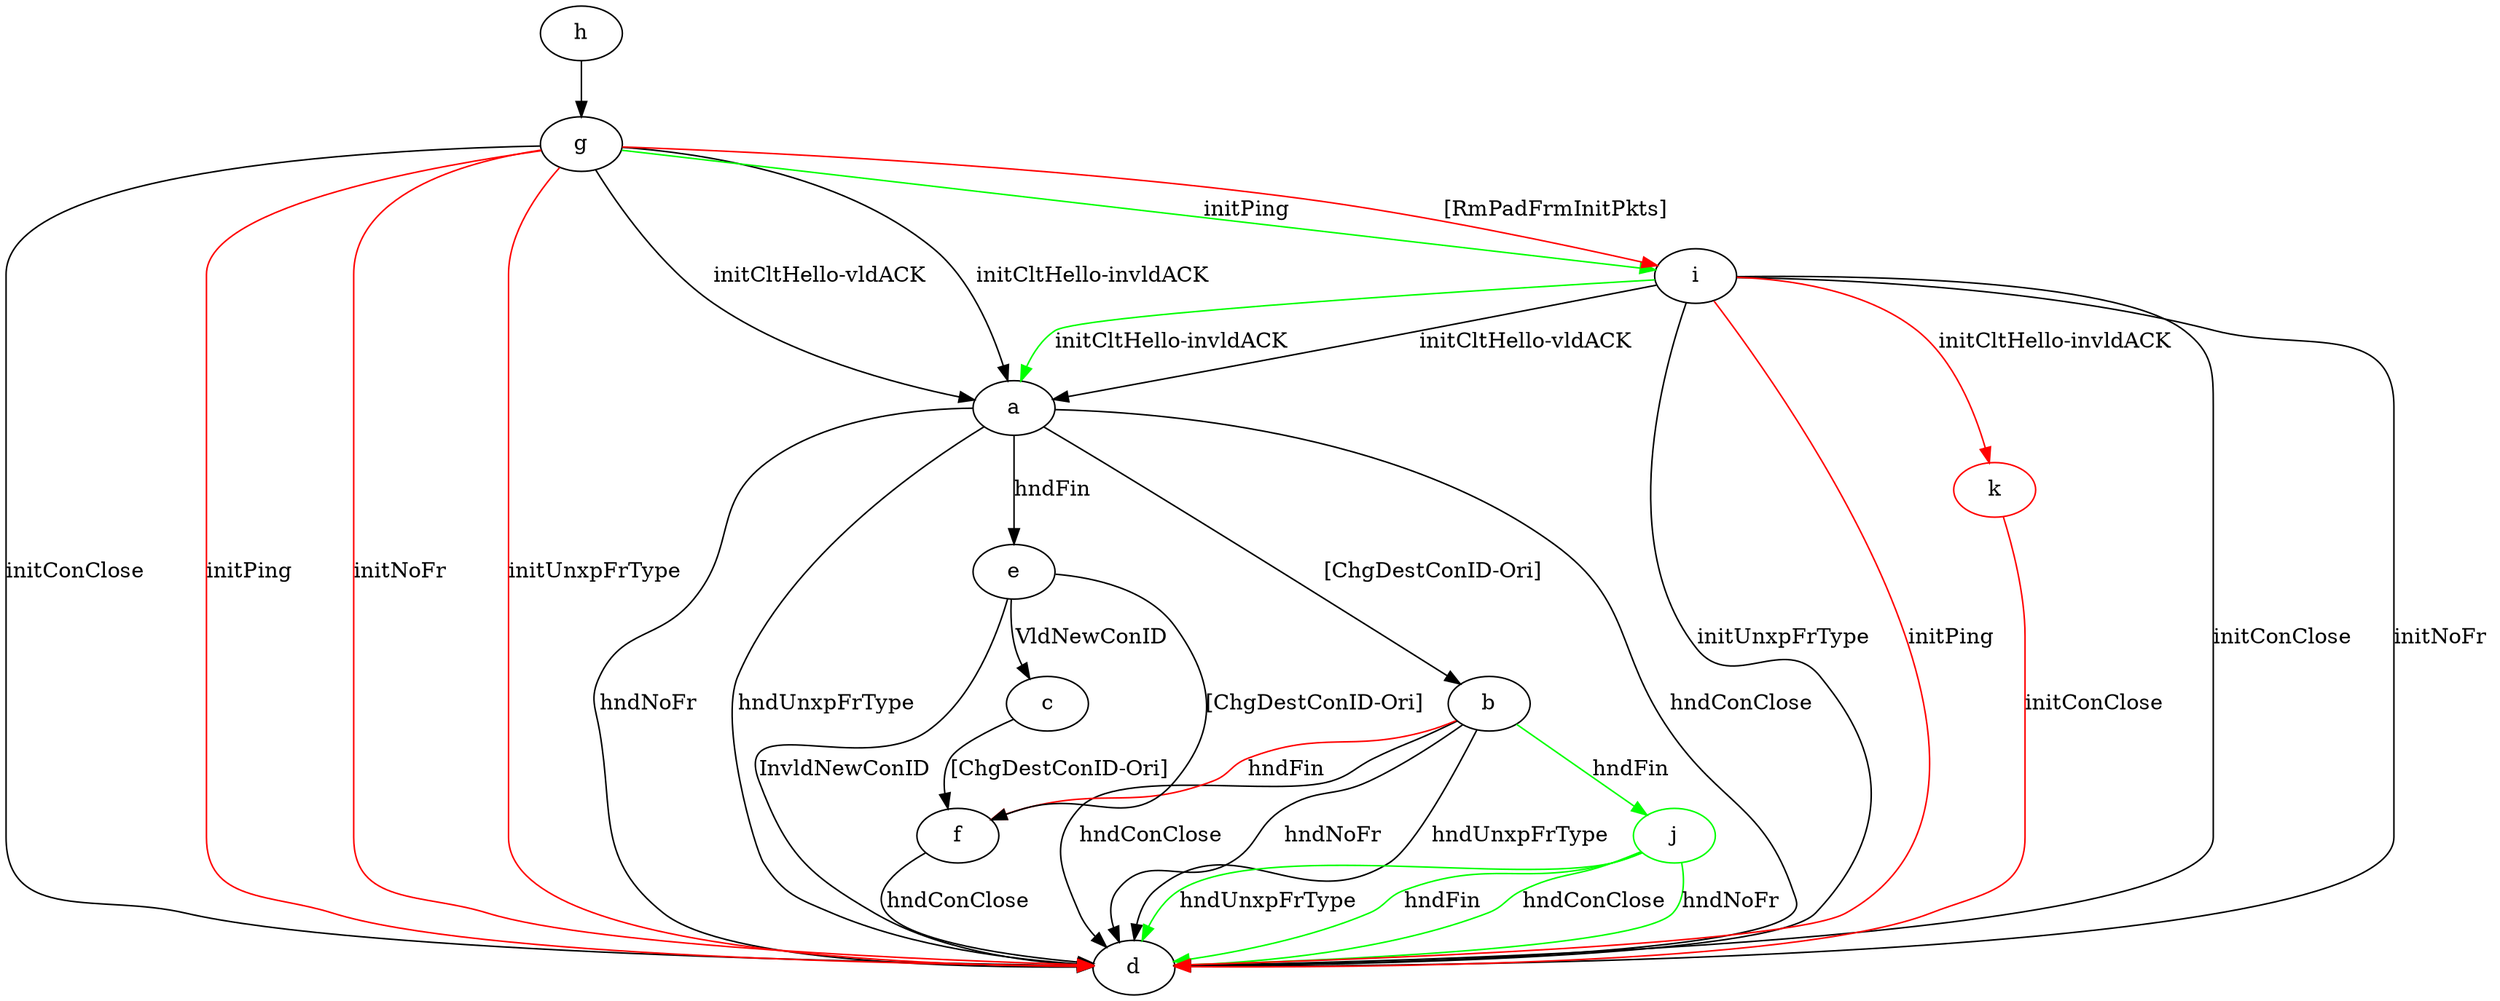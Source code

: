 digraph "" {
	a -> b	[key=0,
		label="[ChgDestConID-Ori] "];
	a -> d	[key=0,
		label="hndConClose "];
	a -> d	[key=1,
		label="hndNoFr "];
	a -> d	[key=2,
		label="hndUnxpFrType "];
	a -> e	[key=0,
		label="hndFin "];
	b -> d	[key=0,
		label="hndConClose "];
	b -> d	[key=1,
		label="hndNoFr "];
	b -> d	[key=2,
		label="hndUnxpFrType "];
	b -> f	[key=0,
		color=red,
		label="hndFin "];
	j	[color=green];
	b -> j	[key=0,
		color=green,
		label="hndFin "];
	c -> f	[key=0,
		label="[ChgDestConID-Ori] "];
	e -> c	[key=0,
		label="VldNewConID "];
	e -> d	[key=0,
		label="InvldNewConID "];
	e -> f	[key=0,
		label="[ChgDestConID-Ori] "];
	f -> d	[key=0,
		label="hndConClose "];
	g -> a	[key=0,
		label="initCltHello-vldACK "];
	g -> a	[key=1,
		label="initCltHello-invldACK "];
	g -> d	[key=0,
		label="initConClose "];
	g -> d	[key=1,
		color=red,
		label="initPing "];
	g -> d	[key=2,
		color=red,
		label="initNoFr "];
	g -> d	[key=3,
		color=red,
		label="initUnxpFrType "];
	g -> i	[key=0,
		color=green,
		label="initPing "];
	g -> i	[key=1,
		color=red,
		label="[RmPadFrmInitPkts] "];
	h -> g	[key=0];
	i -> a	[key=0,
		label="initCltHello-vldACK "];
	i -> a	[key=1,
		color=green,
		label="initCltHello-invldACK "];
	i -> d	[key=0,
		label="initConClose "];
	i -> d	[key=1,
		label="initNoFr "];
	i -> d	[key=2,
		label="initUnxpFrType "];
	i -> d	[key=3,
		color=red,
		label="initPing "];
	k	[color=red];
	i -> k	[key=0,
		color=red,
		label="initCltHello-invldACK "];
	j -> d	[key=0,
		color=green,
		label="hndFin "];
	j -> d	[key=1,
		color=green,
		label="hndConClose "];
	j -> d	[key=2,
		color=green,
		label="hndNoFr "];
	j -> d	[key=3,
		color=green,
		label="hndUnxpFrType "];
	k -> d	[key=0,
		color=red,
		label="initConClose "];
}
